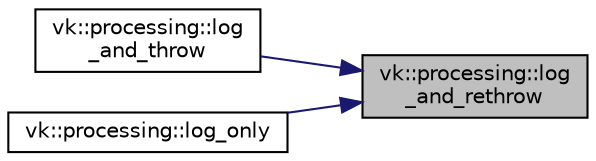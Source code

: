 digraph "vk::processing::log_and_rethrow"
{
 // LATEX_PDF_SIZE
  edge [fontname="Helvetica",fontsize="10",labelfontname="Helvetica",labelfontsize="10"];
  node [fontname="Helvetica",fontsize="10",shape=record];
  rankdir="RL";
  Node1 [label="vk::processing::log\l_and_rethrow",height=0.2,width=0.4,color="black", fillcolor="grey75", style="filled", fontcolor="black",tooltip=" "];
  Node1 -> Node2 [dir="back",color="midnightblue",fontsize="10",style="solid",fontname="Helvetica"];
  Node2 [label="vk::processing::log\l_and_throw",height=0.2,width=0.4,color="black", fillcolor="white", style="filled",URL="$namespacevk_1_1processing.html#a99e080ef119b0ac124ec27e4a170a939",tooltip=" "];
  Node1 -> Node3 [dir="back",color="midnightblue",fontsize="10",style="solid",fontname="Helvetica"];
  Node3 [label="vk::processing::log_only",height=0.2,width=0.4,color="black", fillcolor="white", style="filled",URL="$namespacevk_1_1processing.html#a369c14f8d4bca321763ea6fe9e2e99cc",tooltip=" "];
}
